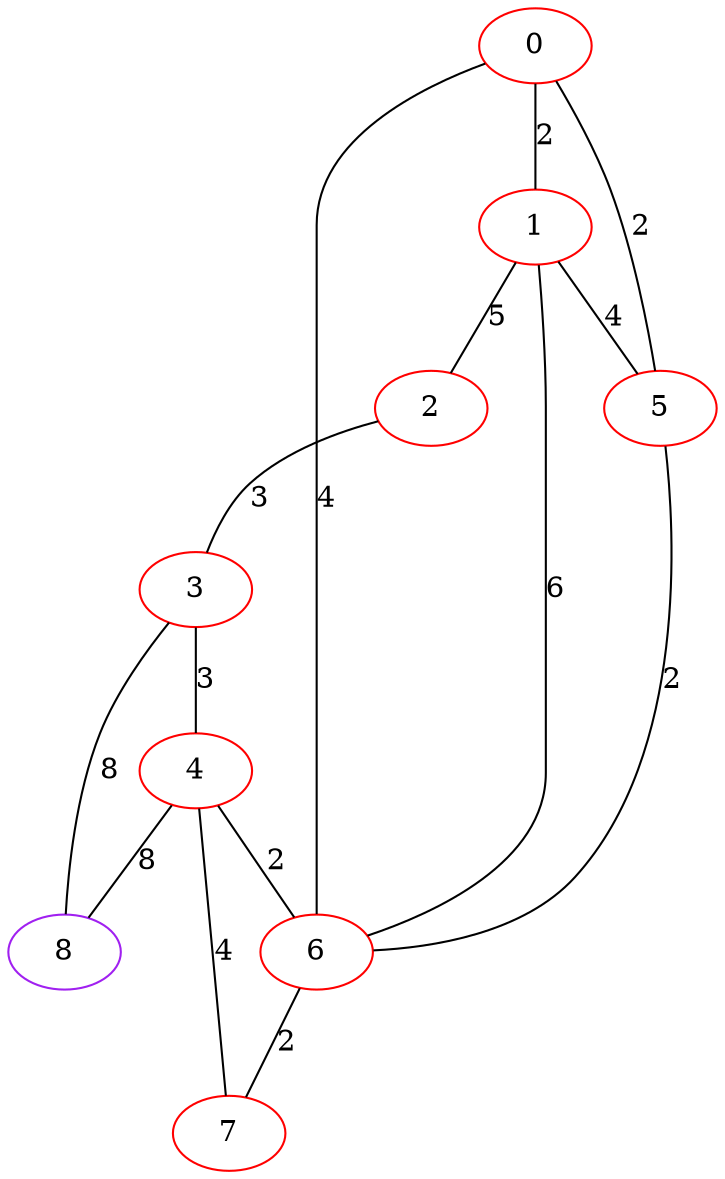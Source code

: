 graph "" {
0 [color=red, weight=1];
1 [color=red, weight=1];
2 [color=red, weight=1];
3 [color=red, weight=1];
4 [color=red, weight=1];
5 [color=red, weight=1];
6 [color=red, weight=1];
7 [color=red, weight=1];
8 [color=purple, weight=4];
0 -- 1  [key=0, label=2];
0 -- 5  [key=0, label=2];
0 -- 6  [key=0, label=4];
1 -- 2  [key=0, label=5];
1 -- 5  [key=0, label=4];
1 -- 6  [key=0, label=6];
2 -- 3  [key=0, label=3];
3 -- 8  [key=0, label=8];
3 -- 4  [key=0, label=3];
4 -- 8  [key=0, label=8];
4 -- 6  [key=0, label=2];
4 -- 7  [key=0, label=4];
5 -- 6  [key=0, label=2];
6 -- 7  [key=0, label=2];
}
